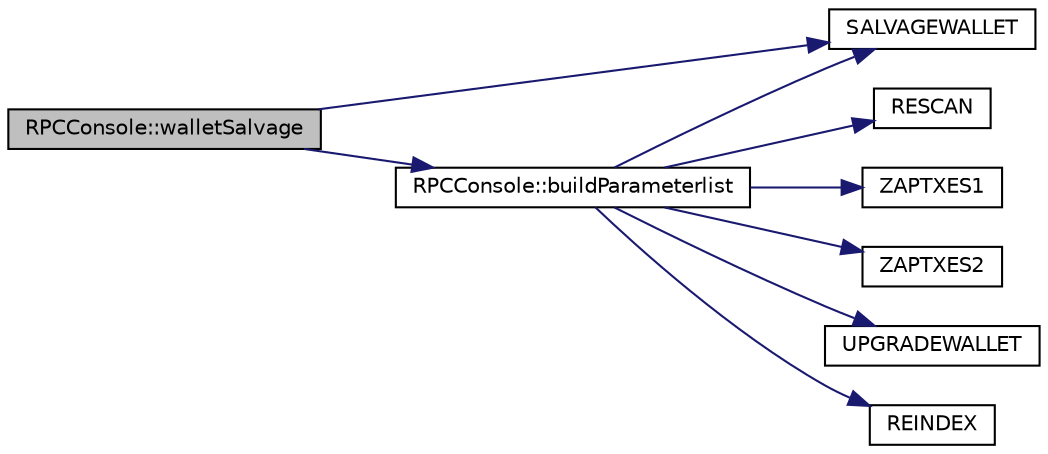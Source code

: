 digraph "RPCConsole::walletSalvage"
{
  edge [fontname="Helvetica",fontsize="10",labelfontname="Helvetica",labelfontsize="10"];
  node [fontname="Helvetica",fontsize="10",shape=record];
  rankdir="LR";
  Node342 [label="RPCConsole::walletSalvage",height=0.2,width=0.4,color="black", fillcolor="grey75", style="filled", fontcolor="black"];
  Node342 -> Node343 [color="midnightblue",fontsize="10",style="solid",fontname="Helvetica"];
  Node343 [label="RPCConsole::buildParameterlist",height=0.2,width=0.4,color="black", fillcolor="white", style="filled",URL="$class_r_p_c_console.html#a317ca97b14efb6af2c2e22d5a60e8872",tooltip="Build parameter list for restart. "];
  Node343 -> Node344 [color="midnightblue",fontsize="10",style="solid",fontname="Helvetica"];
  Node344 [label="SALVAGEWALLET",height=0.2,width=0.4,color="black", fillcolor="white", style="filled",URL="$rpcconsole_8cpp.html#aae924d25a586ad1b39c5e2d5e1e731f4"];
  Node343 -> Node345 [color="midnightblue",fontsize="10",style="solid",fontname="Helvetica"];
  Node345 [label="RESCAN",height=0.2,width=0.4,color="black", fillcolor="white", style="filled",URL="$rpcconsole_8cpp.html#af007bb2ea31fde5ef557de07fbbec40f"];
  Node343 -> Node346 [color="midnightblue",fontsize="10",style="solid",fontname="Helvetica"];
  Node346 [label="ZAPTXES1",height=0.2,width=0.4,color="black", fillcolor="white", style="filled",URL="$rpcconsole_8cpp.html#a24cf492047fa76d0994be667ce8fbb1d"];
  Node343 -> Node347 [color="midnightblue",fontsize="10",style="solid",fontname="Helvetica"];
  Node347 [label="ZAPTXES2",height=0.2,width=0.4,color="black", fillcolor="white", style="filled",URL="$rpcconsole_8cpp.html#a2aa0870b5231eed82a4be1d0ae9f3d1c"];
  Node343 -> Node348 [color="midnightblue",fontsize="10",style="solid",fontname="Helvetica"];
  Node348 [label="UPGRADEWALLET",height=0.2,width=0.4,color="black", fillcolor="white", style="filled",URL="$rpcconsole_8cpp.html#a576eef2e43d89e19c6f369e980413376"];
  Node343 -> Node349 [color="midnightblue",fontsize="10",style="solid",fontname="Helvetica"];
  Node349 [label="REINDEX",height=0.2,width=0.4,color="black", fillcolor="white", style="filled",URL="$rpcconsole_8cpp.html#adeb5e7f9d8eef5f2bdf8d575ebc2a66a"];
  Node342 -> Node344 [color="midnightblue",fontsize="10",style="solid",fontname="Helvetica"];
}
